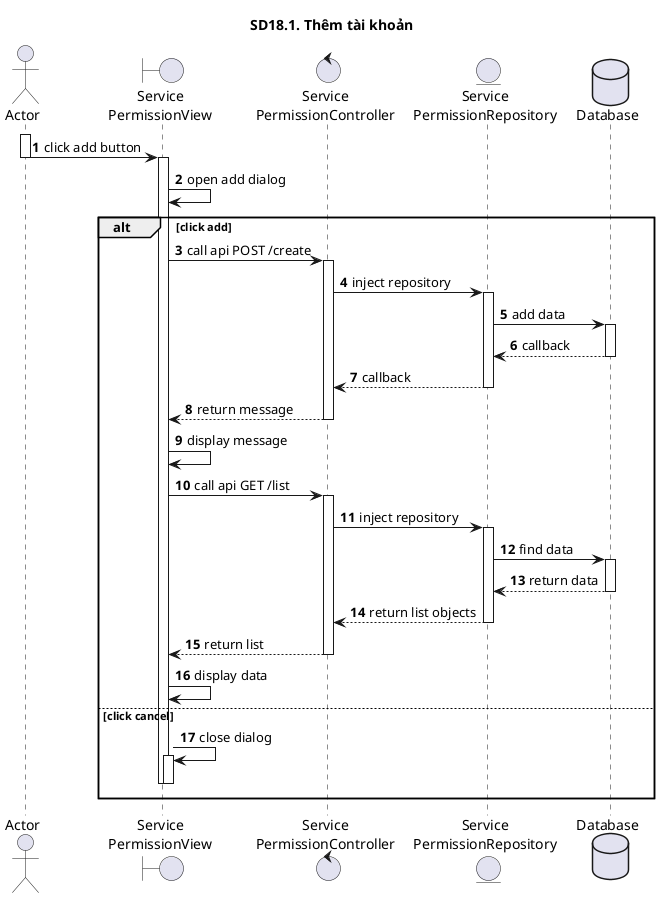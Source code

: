@startuml SQ
autonumber
title SD18.1. Thêm tài khoản
actor "Actor" as actor
boundary "Service\nPermissionView" as view
control "Service\nPermissionController" as controller
entity "Service\nPermissionRepository" as model
database "Database" as database
activate actor
actor -> view: click add button
deactivate actor
activate view
view -> view: open add dialog
alt click add
view -> controller: call api POST /create
activate controller
controller -> model: inject repository
activate model
model -> database: add data
activate database
database --> model: callback
deactivate database
model --> controller: callback
deactivate model
controller --> view: return message
deactivate controller
view -> view: display message
view -> controller: call api GET /list
activate controller
controller -> model: inject repository
activate model
model -> database: find data
activate database
database --> model: return data
deactivate database
model --> controller: return list objects
deactivate model
controller --> view: return list
deactivate controller
view -> view: display data
else click cancel
view -> view: close dialog
activate view
deactivate view
deactivate view
end
@enduml